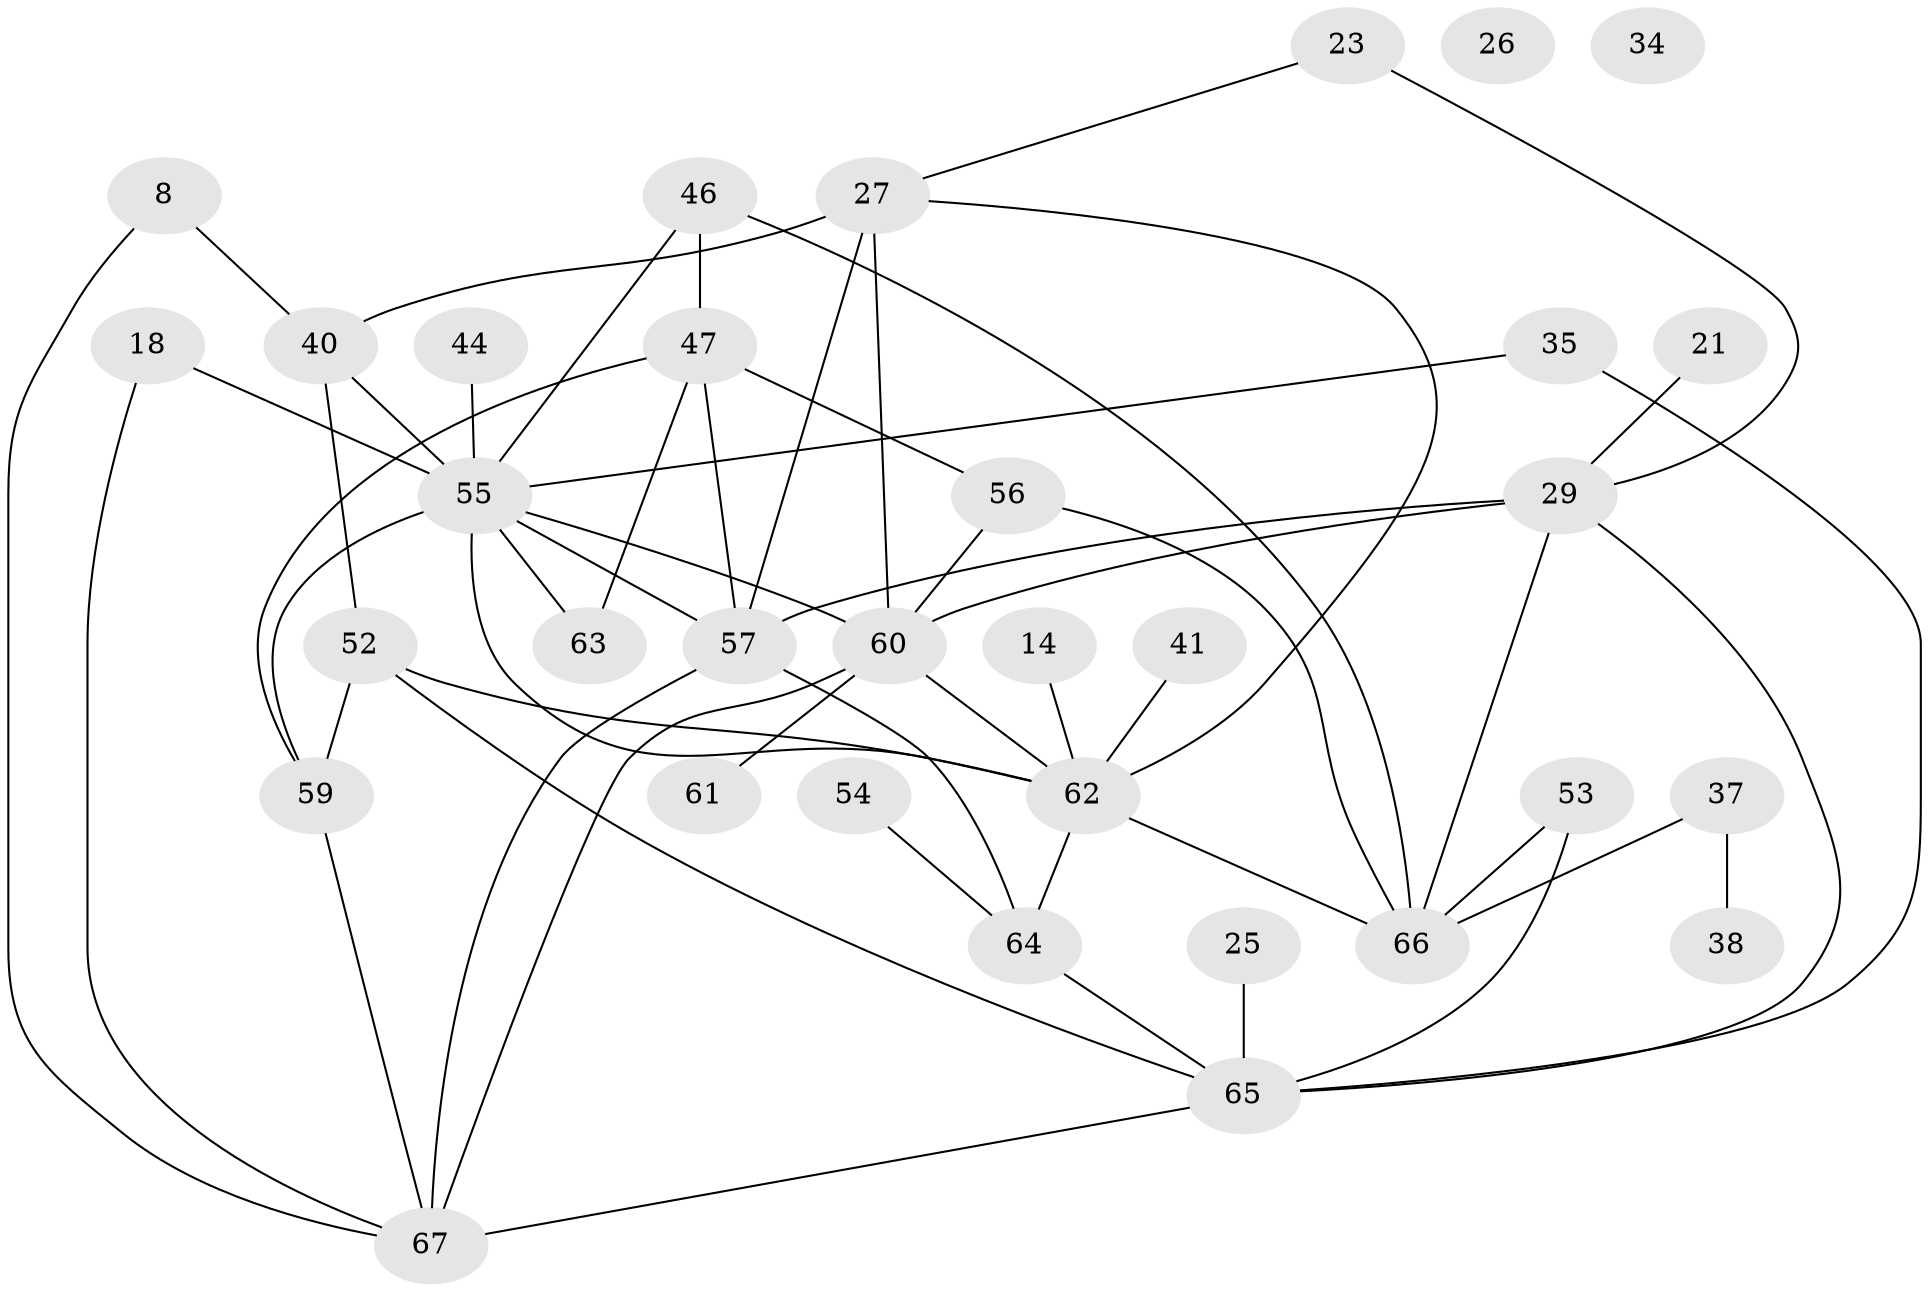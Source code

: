 // original degree distribution, {5: 0.13432835820895522, 2: 0.23880597014925373, 4: 0.16417910447761194, 1: 0.1791044776119403, 3: 0.16417910447761194, 9: 0.029850746268656716, 6: 0.029850746268656716, 0: 0.029850746268656716, 7: 0.029850746268656716}
// Generated by graph-tools (version 1.1) at 2025/39/03/09/25 04:39:26]
// undirected, 33 vertices, 55 edges
graph export_dot {
graph [start="1"]
  node [color=gray90,style=filled];
  8;
  14;
  18;
  21;
  23;
  25;
  26;
  27 [super="+3"];
  29;
  34;
  35;
  37;
  38;
  40;
  41;
  44;
  46 [super="+42"];
  47 [super="+33"];
  52 [super="+48"];
  53 [super="+45"];
  54;
  55 [super="+11"];
  56 [super="+36+5"];
  57 [super="+17"];
  59;
  60 [super="+19+20+39"];
  61;
  62 [super="+43+49+50"];
  63;
  64 [super="+4"];
  65 [super="+1+7+22"];
  66 [super="+24+58+28"];
  67 [super="+12"];
  8 -- 40;
  8 -- 67;
  14 -- 62;
  18 -- 55;
  18 -- 67;
  21 -- 29;
  23 -- 29;
  23 -- 27;
  25 -- 65;
  27 -- 40 [weight=2];
  27 -- 57;
  27 -- 62;
  27 -- 60;
  29 -- 57 [weight=2];
  29 -- 65;
  29 -- 66 [weight=2];
  29 -- 60 [weight=2];
  35 -- 55;
  35 -- 65;
  37 -- 38;
  37 -- 66;
  40 -- 52;
  40 -- 55;
  41 -- 62;
  44 -- 55;
  46 -- 55;
  46 -- 66;
  46 -- 47;
  47 -- 56;
  47 -- 63 [weight=2];
  47 -- 57;
  47 -- 59;
  52 -- 59 [weight=2];
  52 -- 65 [weight=2];
  52 -- 62;
  53 -- 65 [weight=2];
  53 -- 66;
  54 -- 64;
  55 -- 63 [weight=2];
  55 -- 57;
  55 -- 59;
  55 -- 62 [weight=4];
  55 -- 60;
  56 -- 66;
  56 -- 60;
  57 -- 67 [weight=3];
  57 -- 64;
  59 -- 67;
  60 -- 61;
  60 -- 67;
  60 -- 62 [weight=2];
  62 -- 64;
  62 -- 66 [weight=2];
  64 -- 65;
  65 -- 67;
}
